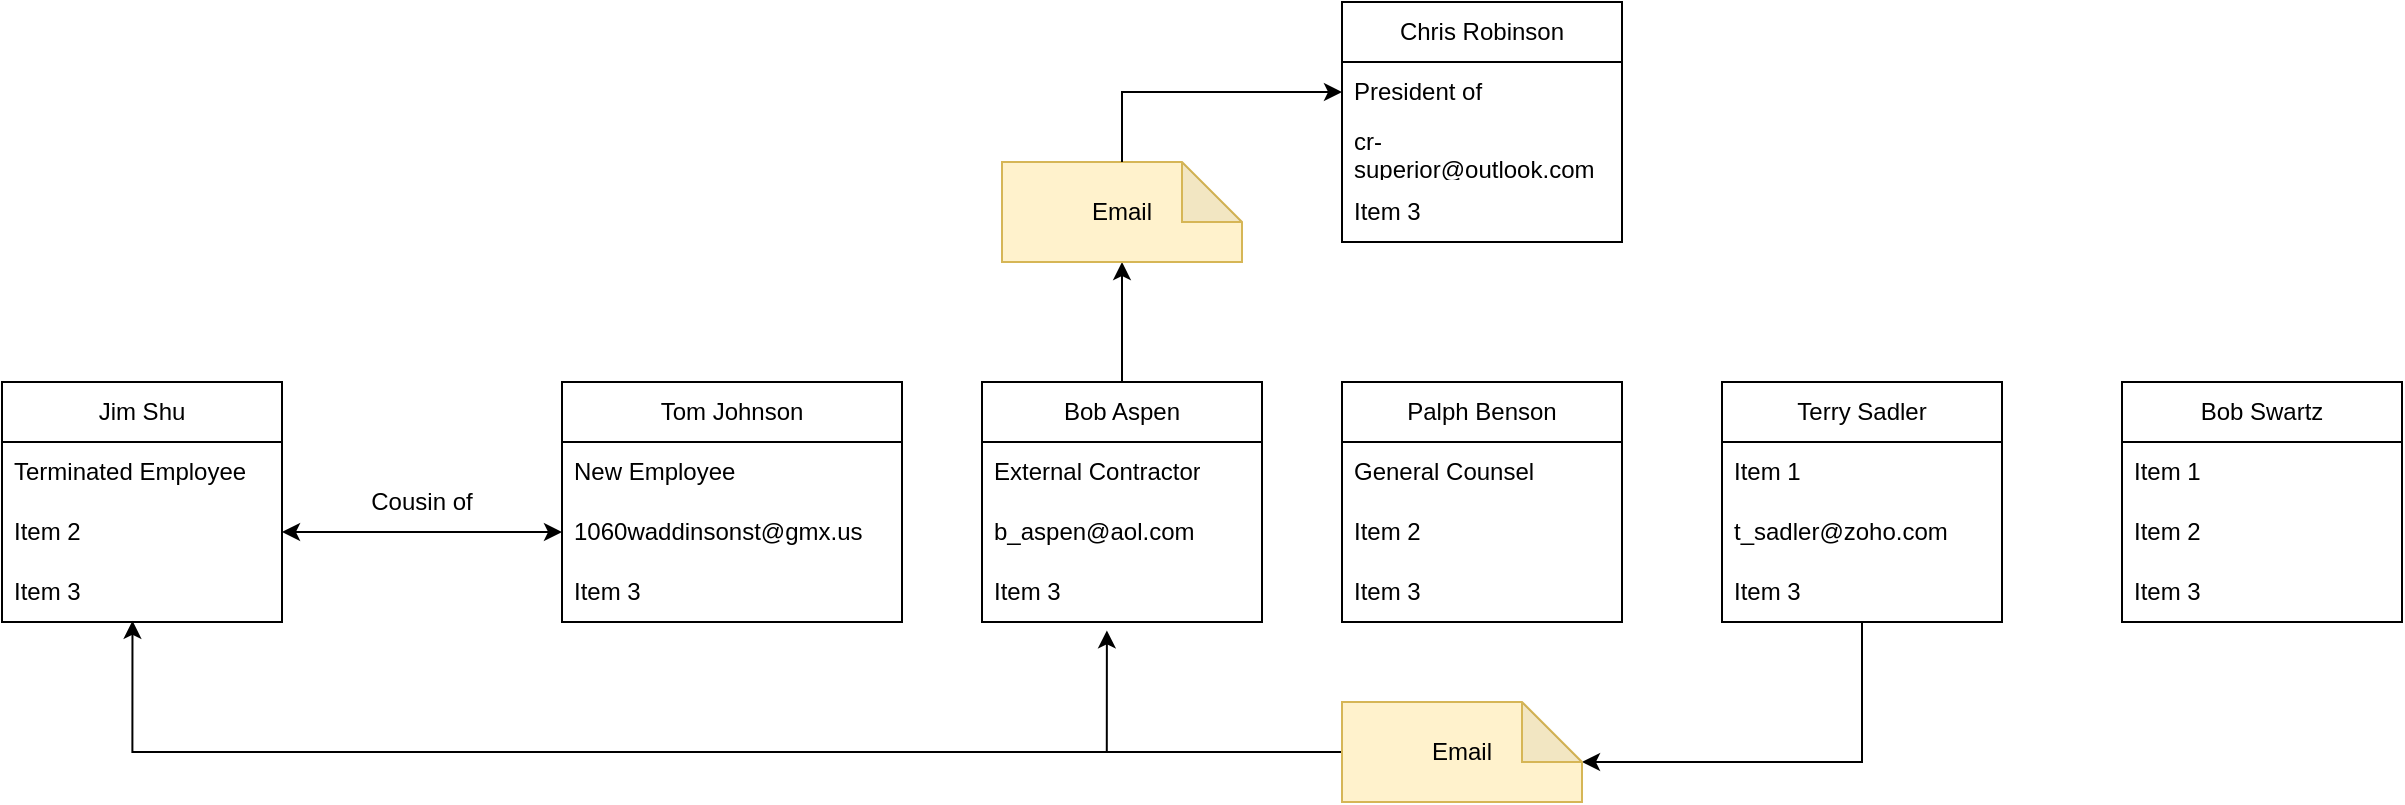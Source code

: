 <mxfile version="21.3.0" type="github">
  <diagram name="Page-1" id="RptxxRhPDnrTedBm8rtr">
    <mxGraphModel dx="1900" dy="1649" grid="1" gridSize="10" guides="1" tooltips="1" connect="1" arrows="1" fold="1" page="1" pageScale="1" pageWidth="850" pageHeight="1100" math="0" shadow="0">
      <root>
        <mxCell id="0" />
        <mxCell id="1" parent="0" />
        <mxCell id="zk5Z3QB4ceLemUnF0Lpj-3" value="Tom Johnson" style="swimlane;fontStyle=0;childLayout=stackLayout;horizontal=1;startSize=30;horizontalStack=0;resizeParent=1;resizeParentMax=0;resizeLast=0;collapsible=1;marginBottom=0;whiteSpace=wrap;html=1;" parent="1" vertex="1">
          <mxGeometry x="-370" y="-620" width="170" height="120" as="geometry" />
        </mxCell>
        <mxCell id="zk5Z3QB4ceLemUnF0Lpj-4" value="New Employee" style="text;strokeColor=none;fillColor=none;align=left;verticalAlign=middle;spacingLeft=4;spacingRight=4;overflow=hidden;points=[[0,0.5],[1,0.5]];portConstraint=eastwest;rotatable=0;whiteSpace=wrap;html=1;" parent="zk5Z3QB4ceLemUnF0Lpj-3" vertex="1">
          <mxGeometry y="30" width="170" height="30" as="geometry" />
        </mxCell>
        <mxCell id="zk5Z3QB4ceLemUnF0Lpj-5" value="1060waddinsonst@gmx.us" style="text;strokeColor=none;fillColor=none;align=left;verticalAlign=middle;spacingLeft=4;spacingRight=4;overflow=hidden;points=[[0,0.5],[1,0.5]];portConstraint=eastwest;rotatable=0;whiteSpace=wrap;html=1;" parent="zk5Z3QB4ceLemUnF0Lpj-3" vertex="1">
          <mxGeometry y="60" width="170" height="30" as="geometry" />
        </mxCell>
        <mxCell id="zk5Z3QB4ceLemUnF0Lpj-6" value="Item 3" style="text;strokeColor=none;fillColor=none;align=left;verticalAlign=middle;spacingLeft=4;spacingRight=4;overflow=hidden;points=[[0,0.5],[1,0.5]];portConstraint=eastwest;rotatable=0;whiteSpace=wrap;html=1;" parent="zk5Z3QB4ceLemUnF0Lpj-3" vertex="1">
          <mxGeometry y="90" width="170" height="30" as="geometry" />
        </mxCell>
        <mxCell id="zk5Z3QB4ceLemUnF0Lpj-7" value="Jim Shu" style="swimlane;fontStyle=0;childLayout=stackLayout;horizontal=1;startSize=30;horizontalStack=0;resizeParent=1;resizeParentMax=0;resizeLast=0;collapsible=1;marginBottom=0;whiteSpace=wrap;html=1;" parent="1" vertex="1">
          <mxGeometry x="-650" y="-620" width="140" height="120" as="geometry" />
        </mxCell>
        <mxCell id="zk5Z3QB4ceLemUnF0Lpj-8" value="Terminated Employee" style="text;strokeColor=none;fillColor=none;align=left;verticalAlign=middle;spacingLeft=4;spacingRight=4;overflow=hidden;points=[[0,0.5],[1,0.5]];portConstraint=eastwest;rotatable=0;whiteSpace=wrap;html=1;" parent="zk5Z3QB4ceLemUnF0Lpj-7" vertex="1">
          <mxGeometry y="30" width="140" height="30" as="geometry" />
        </mxCell>
        <mxCell id="zk5Z3QB4ceLemUnF0Lpj-9" value="Item 2" style="text;strokeColor=none;fillColor=none;align=left;verticalAlign=middle;spacingLeft=4;spacingRight=4;overflow=hidden;points=[[0,0.5],[1,0.5]];portConstraint=eastwest;rotatable=0;whiteSpace=wrap;html=1;" parent="zk5Z3QB4ceLemUnF0Lpj-7" vertex="1">
          <mxGeometry y="60" width="140" height="30" as="geometry" />
        </mxCell>
        <mxCell id="zk5Z3QB4ceLemUnF0Lpj-10" value="Item 3" style="text;strokeColor=none;fillColor=none;align=left;verticalAlign=middle;spacingLeft=4;spacingRight=4;overflow=hidden;points=[[0,0.5],[1,0.5]];portConstraint=eastwest;rotatable=0;whiteSpace=wrap;html=1;" parent="zk5Z3QB4ceLemUnF0Lpj-7" vertex="1">
          <mxGeometry y="90" width="140" height="30" as="geometry" />
        </mxCell>
        <mxCell id="zk5Z3QB4ceLemUnF0Lpj-11" style="edgeStyle=orthogonalEdgeStyle;rounded=0;orthogonalLoop=1;jettySize=auto;html=1;entryX=0;entryY=0.5;entryDx=0;entryDy=0;startArrow=classic;startFill=1;" parent="1" source="zk5Z3QB4ceLemUnF0Lpj-9" target="zk5Z3QB4ceLemUnF0Lpj-5" edge="1">
          <mxGeometry relative="1" as="geometry" />
        </mxCell>
        <mxCell id="zk5Z3QB4ceLemUnF0Lpj-13" value="Cousin of" style="text;html=1;strokeColor=none;fillColor=none;align=center;verticalAlign=middle;whiteSpace=wrap;rounded=0;" parent="1" vertex="1">
          <mxGeometry x="-470" y="-575" width="60" height="30" as="geometry" />
        </mxCell>
        <mxCell id="zk5Z3QB4ceLemUnF0Lpj-16" value="Chris Robinson" style="swimlane;fontStyle=0;childLayout=stackLayout;horizontal=1;startSize=30;horizontalStack=0;resizeParent=1;resizeParentMax=0;resizeLast=0;collapsible=1;marginBottom=0;whiteSpace=wrap;html=1;" parent="1" vertex="1">
          <mxGeometry x="20" y="-810" width="140" height="120" as="geometry" />
        </mxCell>
        <mxCell id="zk5Z3QB4ceLemUnF0Lpj-17" value="President of&amp;nbsp;" style="text;strokeColor=none;fillColor=none;align=left;verticalAlign=middle;spacingLeft=4;spacingRight=4;overflow=hidden;points=[[0,0.5],[1,0.5]];portConstraint=eastwest;rotatable=0;whiteSpace=wrap;html=1;" parent="zk5Z3QB4ceLemUnF0Lpj-16" vertex="1">
          <mxGeometry y="30" width="140" height="30" as="geometry" />
        </mxCell>
        <mxCell id="zk5Z3QB4ceLemUnF0Lpj-18" value="cr-superior@outlook.com" style="text;strokeColor=none;fillColor=none;align=left;verticalAlign=middle;spacingLeft=4;spacingRight=4;overflow=hidden;points=[[0,0.5],[1,0.5]];portConstraint=eastwest;rotatable=0;whiteSpace=wrap;html=1;" parent="zk5Z3QB4ceLemUnF0Lpj-16" vertex="1">
          <mxGeometry y="60" width="140" height="30" as="geometry" />
        </mxCell>
        <mxCell id="zk5Z3QB4ceLemUnF0Lpj-19" value="Item 3" style="text;strokeColor=none;fillColor=none;align=left;verticalAlign=middle;spacingLeft=4;spacingRight=4;overflow=hidden;points=[[0,0.5],[1,0.5]];portConstraint=eastwest;rotatable=0;whiteSpace=wrap;html=1;" parent="zk5Z3QB4ceLemUnF0Lpj-16" vertex="1">
          <mxGeometry y="90" width="140" height="30" as="geometry" />
        </mxCell>
        <mxCell id="5x7pxwttwpsEM9YVfe3I-4" style="edgeStyle=orthogonalEdgeStyle;rounded=0;orthogonalLoop=1;jettySize=auto;html=1;entryX=0.5;entryY=1;entryDx=0;entryDy=0;entryPerimeter=0;" edge="1" parent="1" source="zk5Z3QB4ceLemUnF0Lpj-20" target="zk5Z3QB4ceLemUnF0Lpj-36">
          <mxGeometry relative="1" as="geometry" />
        </mxCell>
        <mxCell id="zk5Z3QB4ceLemUnF0Lpj-20" value="Bob Aspen" style="swimlane;fontStyle=0;childLayout=stackLayout;horizontal=1;startSize=30;horizontalStack=0;resizeParent=1;resizeParentMax=0;resizeLast=0;collapsible=1;marginBottom=0;whiteSpace=wrap;html=1;" parent="1" vertex="1">
          <mxGeometry x="-160" y="-620" width="140" height="120" as="geometry" />
        </mxCell>
        <mxCell id="zk5Z3QB4ceLemUnF0Lpj-21" value="External Contractor" style="text;strokeColor=none;fillColor=none;align=left;verticalAlign=middle;spacingLeft=4;spacingRight=4;overflow=hidden;points=[[0,0.5],[1,0.5]];portConstraint=eastwest;rotatable=0;whiteSpace=wrap;html=1;" parent="zk5Z3QB4ceLemUnF0Lpj-20" vertex="1">
          <mxGeometry y="30" width="140" height="30" as="geometry" />
        </mxCell>
        <mxCell id="zk5Z3QB4ceLemUnF0Lpj-22" value="b_aspen@aol.com" style="text;strokeColor=none;fillColor=none;align=left;verticalAlign=middle;spacingLeft=4;spacingRight=4;overflow=hidden;points=[[0,0.5],[1,0.5]];portConstraint=eastwest;rotatable=0;whiteSpace=wrap;html=1;" parent="zk5Z3QB4ceLemUnF0Lpj-20" vertex="1">
          <mxGeometry y="60" width="140" height="30" as="geometry" />
        </mxCell>
        <mxCell id="zk5Z3QB4ceLemUnF0Lpj-23" value="Item 3" style="text;strokeColor=none;fillColor=none;align=left;verticalAlign=middle;spacingLeft=4;spacingRight=4;overflow=hidden;points=[[0,0.5],[1,0.5]];portConstraint=eastwest;rotatable=0;whiteSpace=wrap;html=1;" parent="zk5Z3QB4ceLemUnF0Lpj-20" vertex="1">
          <mxGeometry y="90" width="140" height="30" as="geometry" />
        </mxCell>
        <mxCell id="zk5Z3QB4ceLemUnF0Lpj-24" value="Palph Benson" style="swimlane;fontStyle=0;childLayout=stackLayout;horizontal=1;startSize=30;horizontalStack=0;resizeParent=1;resizeParentMax=0;resizeLast=0;collapsible=1;marginBottom=0;whiteSpace=wrap;html=1;" parent="1" vertex="1">
          <mxGeometry x="20" y="-620" width="140" height="120" as="geometry" />
        </mxCell>
        <mxCell id="zk5Z3QB4ceLemUnF0Lpj-25" value="General Counsel&amp;nbsp;" style="text;strokeColor=none;fillColor=none;align=left;verticalAlign=middle;spacingLeft=4;spacingRight=4;overflow=hidden;points=[[0,0.5],[1,0.5]];portConstraint=eastwest;rotatable=0;whiteSpace=wrap;html=1;" parent="zk5Z3QB4ceLemUnF0Lpj-24" vertex="1">
          <mxGeometry y="30" width="140" height="30" as="geometry" />
        </mxCell>
        <mxCell id="zk5Z3QB4ceLemUnF0Lpj-26" value="Item 2" style="text;strokeColor=none;fillColor=none;align=left;verticalAlign=middle;spacingLeft=4;spacingRight=4;overflow=hidden;points=[[0,0.5],[1,0.5]];portConstraint=eastwest;rotatable=0;whiteSpace=wrap;html=1;" parent="zk5Z3QB4ceLemUnF0Lpj-24" vertex="1">
          <mxGeometry y="60" width="140" height="30" as="geometry" />
        </mxCell>
        <mxCell id="zk5Z3QB4ceLemUnF0Lpj-27" value="Item 3" style="text;strokeColor=none;fillColor=none;align=left;verticalAlign=middle;spacingLeft=4;spacingRight=4;overflow=hidden;points=[[0,0.5],[1,0.5]];portConstraint=eastwest;rotatable=0;whiteSpace=wrap;html=1;" parent="zk5Z3QB4ceLemUnF0Lpj-24" vertex="1">
          <mxGeometry y="90" width="140" height="30" as="geometry" />
        </mxCell>
        <mxCell id="5x7pxwttwpsEM9YVfe3I-6" style="edgeStyle=orthogonalEdgeStyle;rounded=0;orthogonalLoop=1;jettySize=auto;html=1;entryX=0;entryY=0;entryDx=120;entryDy=30;entryPerimeter=0;" edge="1" parent="1" source="zk5Z3QB4ceLemUnF0Lpj-28" target="5x7pxwttwpsEM9YVfe3I-1">
          <mxGeometry relative="1" as="geometry">
            <Array as="points">
              <mxPoint x="280" y="-430" />
            </Array>
          </mxGeometry>
        </mxCell>
        <mxCell id="zk5Z3QB4ceLemUnF0Lpj-28" value="Terry Sadler" style="swimlane;fontStyle=0;childLayout=stackLayout;horizontal=1;startSize=30;horizontalStack=0;resizeParent=1;resizeParentMax=0;resizeLast=0;collapsible=1;marginBottom=0;whiteSpace=wrap;html=1;" parent="1" vertex="1">
          <mxGeometry x="210" y="-620" width="140" height="120" as="geometry" />
        </mxCell>
        <mxCell id="zk5Z3QB4ceLemUnF0Lpj-29" value="Item 1" style="text;strokeColor=none;fillColor=none;align=left;verticalAlign=middle;spacingLeft=4;spacingRight=4;overflow=hidden;points=[[0,0.5],[1,0.5]];portConstraint=eastwest;rotatable=0;whiteSpace=wrap;html=1;" parent="zk5Z3QB4ceLemUnF0Lpj-28" vertex="1">
          <mxGeometry y="30" width="140" height="30" as="geometry" />
        </mxCell>
        <mxCell id="zk5Z3QB4ceLemUnF0Lpj-30" value="t_sadler@zoho.com" style="text;strokeColor=none;fillColor=none;align=left;verticalAlign=middle;spacingLeft=4;spacingRight=4;overflow=hidden;points=[[0,0.5],[1,0.5]];portConstraint=eastwest;rotatable=0;whiteSpace=wrap;html=1;" parent="zk5Z3QB4ceLemUnF0Lpj-28" vertex="1">
          <mxGeometry y="60" width="140" height="30" as="geometry" />
        </mxCell>
        <mxCell id="zk5Z3QB4ceLemUnF0Lpj-31" value="Item 3" style="text;strokeColor=none;fillColor=none;align=left;verticalAlign=middle;spacingLeft=4;spacingRight=4;overflow=hidden;points=[[0,0.5],[1,0.5]];portConstraint=eastwest;rotatable=0;whiteSpace=wrap;html=1;" parent="zk5Z3QB4ceLemUnF0Lpj-28" vertex="1">
          <mxGeometry y="90" width="140" height="30" as="geometry" />
        </mxCell>
        <mxCell id="zk5Z3QB4ceLemUnF0Lpj-32" value="Bob Swartz" style="swimlane;fontStyle=0;childLayout=stackLayout;horizontal=1;startSize=30;horizontalStack=0;resizeParent=1;resizeParentMax=0;resizeLast=0;collapsible=1;marginBottom=0;whiteSpace=wrap;html=1;" parent="1" vertex="1">
          <mxGeometry x="410" y="-620" width="140" height="120" as="geometry" />
        </mxCell>
        <mxCell id="zk5Z3QB4ceLemUnF0Lpj-33" value="Item 1" style="text;strokeColor=none;fillColor=none;align=left;verticalAlign=middle;spacingLeft=4;spacingRight=4;overflow=hidden;points=[[0,0.5],[1,0.5]];portConstraint=eastwest;rotatable=0;whiteSpace=wrap;html=1;" parent="zk5Z3QB4ceLemUnF0Lpj-32" vertex="1">
          <mxGeometry y="30" width="140" height="30" as="geometry" />
        </mxCell>
        <mxCell id="zk5Z3QB4ceLemUnF0Lpj-34" value="Item 2" style="text;strokeColor=none;fillColor=none;align=left;verticalAlign=middle;spacingLeft=4;spacingRight=4;overflow=hidden;points=[[0,0.5],[1,0.5]];portConstraint=eastwest;rotatable=0;whiteSpace=wrap;html=1;" parent="zk5Z3QB4ceLemUnF0Lpj-32" vertex="1">
          <mxGeometry y="60" width="140" height="30" as="geometry" />
        </mxCell>
        <mxCell id="zk5Z3QB4ceLemUnF0Lpj-35" value="Item 3" style="text;strokeColor=none;fillColor=none;align=left;verticalAlign=middle;spacingLeft=4;spacingRight=4;overflow=hidden;points=[[0,0.5],[1,0.5]];portConstraint=eastwest;rotatable=0;whiteSpace=wrap;html=1;" parent="zk5Z3QB4ceLemUnF0Lpj-32" vertex="1">
          <mxGeometry y="90" width="140" height="30" as="geometry" />
        </mxCell>
        <mxCell id="zk5Z3QB4ceLemUnF0Lpj-36" value="Email&lt;br&gt;" style="shape=note;whiteSpace=wrap;html=1;backgroundOutline=1;darkOpacity=0.05;fillColor=#fff2cc;strokeColor=#d6b656;" parent="1" vertex="1">
          <mxGeometry x="-150" y="-730" width="120" height="50" as="geometry" />
        </mxCell>
        <mxCell id="5x7pxwttwpsEM9YVfe3I-7" style="edgeStyle=orthogonalEdgeStyle;rounded=0;orthogonalLoop=1;jettySize=auto;html=1;entryX=0.466;entryY=0.98;entryDx=0;entryDy=0;entryPerimeter=0;" edge="1" parent="1" source="5x7pxwttwpsEM9YVfe3I-1" target="zk5Z3QB4ceLemUnF0Lpj-10">
          <mxGeometry relative="1" as="geometry">
            <Array as="points">
              <mxPoint x="-585" y="-435" />
            </Array>
          </mxGeometry>
        </mxCell>
        <mxCell id="5x7pxwttwpsEM9YVfe3I-8" style="edgeStyle=orthogonalEdgeStyle;rounded=0;orthogonalLoop=1;jettySize=auto;html=1;entryX=0.446;entryY=1.14;entryDx=0;entryDy=0;entryPerimeter=0;" edge="1" parent="1" source="5x7pxwttwpsEM9YVfe3I-1" target="zk5Z3QB4ceLemUnF0Lpj-23">
          <mxGeometry relative="1" as="geometry">
            <Array as="points">
              <mxPoint x="-98" y="-435" />
            </Array>
          </mxGeometry>
        </mxCell>
        <mxCell id="5x7pxwttwpsEM9YVfe3I-1" value="Email&lt;br&gt;" style="shape=note;whiteSpace=wrap;html=1;backgroundOutline=1;darkOpacity=0.05;fillColor=#fff2cc;strokeColor=#d6b656;" vertex="1" parent="1">
          <mxGeometry x="20" y="-460" width="120" height="50" as="geometry" />
        </mxCell>
        <mxCell id="5x7pxwttwpsEM9YVfe3I-2" style="edgeStyle=orthogonalEdgeStyle;rounded=0;orthogonalLoop=1;jettySize=auto;html=1;exitX=0.5;exitY=0;exitDx=0;exitDy=0;exitPerimeter=0;" edge="1" parent="1" source="zk5Z3QB4ceLemUnF0Lpj-36" target="zk5Z3QB4ceLemUnF0Lpj-17">
          <mxGeometry relative="1" as="geometry" />
        </mxCell>
      </root>
    </mxGraphModel>
  </diagram>
</mxfile>
